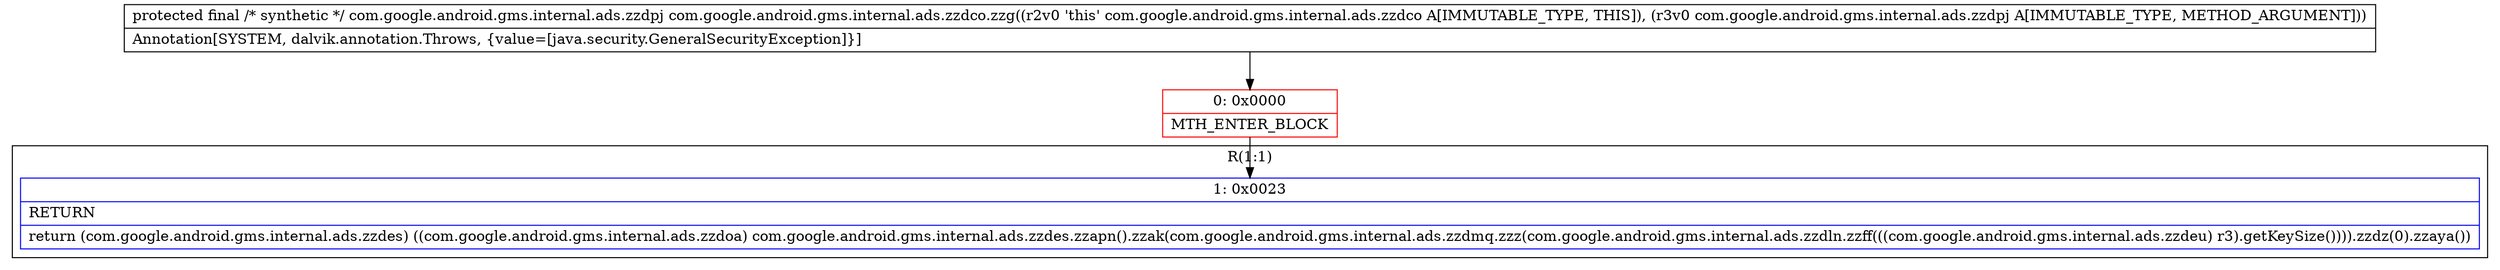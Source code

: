 digraph "CFG forcom.google.android.gms.internal.ads.zzdco.zzg(Lcom\/google\/android\/gms\/internal\/ads\/zzdpj;)Lcom\/google\/android\/gms\/internal\/ads\/zzdpj;" {
subgraph cluster_Region_108924470 {
label = "R(1:1)";
node [shape=record,color=blue];
Node_1 [shape=record,label="{1\:\ 0x0023|RETURN\l|return (com.google.android.gms.internal.ads.zzdes) ((com.google.android.gms.internal.ads.zzdoa) com.google.android.gms.internal.ads.zzdes.zzapn().zzak(com.google.android.gms.internal.ads.zzdmq.zzz(com.google.android.gms.internal.ads.zzdln.zzff(((com.google.android.gms.internal.ads.zzdeu) r3).getKeySize()))).zzdz(0).zzaya())\l}"];
}
Node_0 [shape=record,color=red,label="{0\:\ 0x0000|MTH_ENTER_BLOCK\l}"];
MethodNode[shape=record,label="{protected final \/* synthetic *\/ com.google.android.gms.internal.ads.zzdpj com.google.android.gms.internal.ads.zzdco.zzg((r2v0 'this' com.google.android.gms.internal.ads.zzdco A[IMMUTABLE_TYPE, THIS]), (r3v0 com.google.android.gms.internal.ads.zzdpj A[IMMUTABLE_TYPE, METHOD_ARGUMENT]))  | Annotation[SYSTEM, dalvik.annotation.Throws, \{value=[java.security.GeneralSecurityException]\}]\l}"];
MethodNode -> Node_0;
Node_0 -> Node_1;
}

